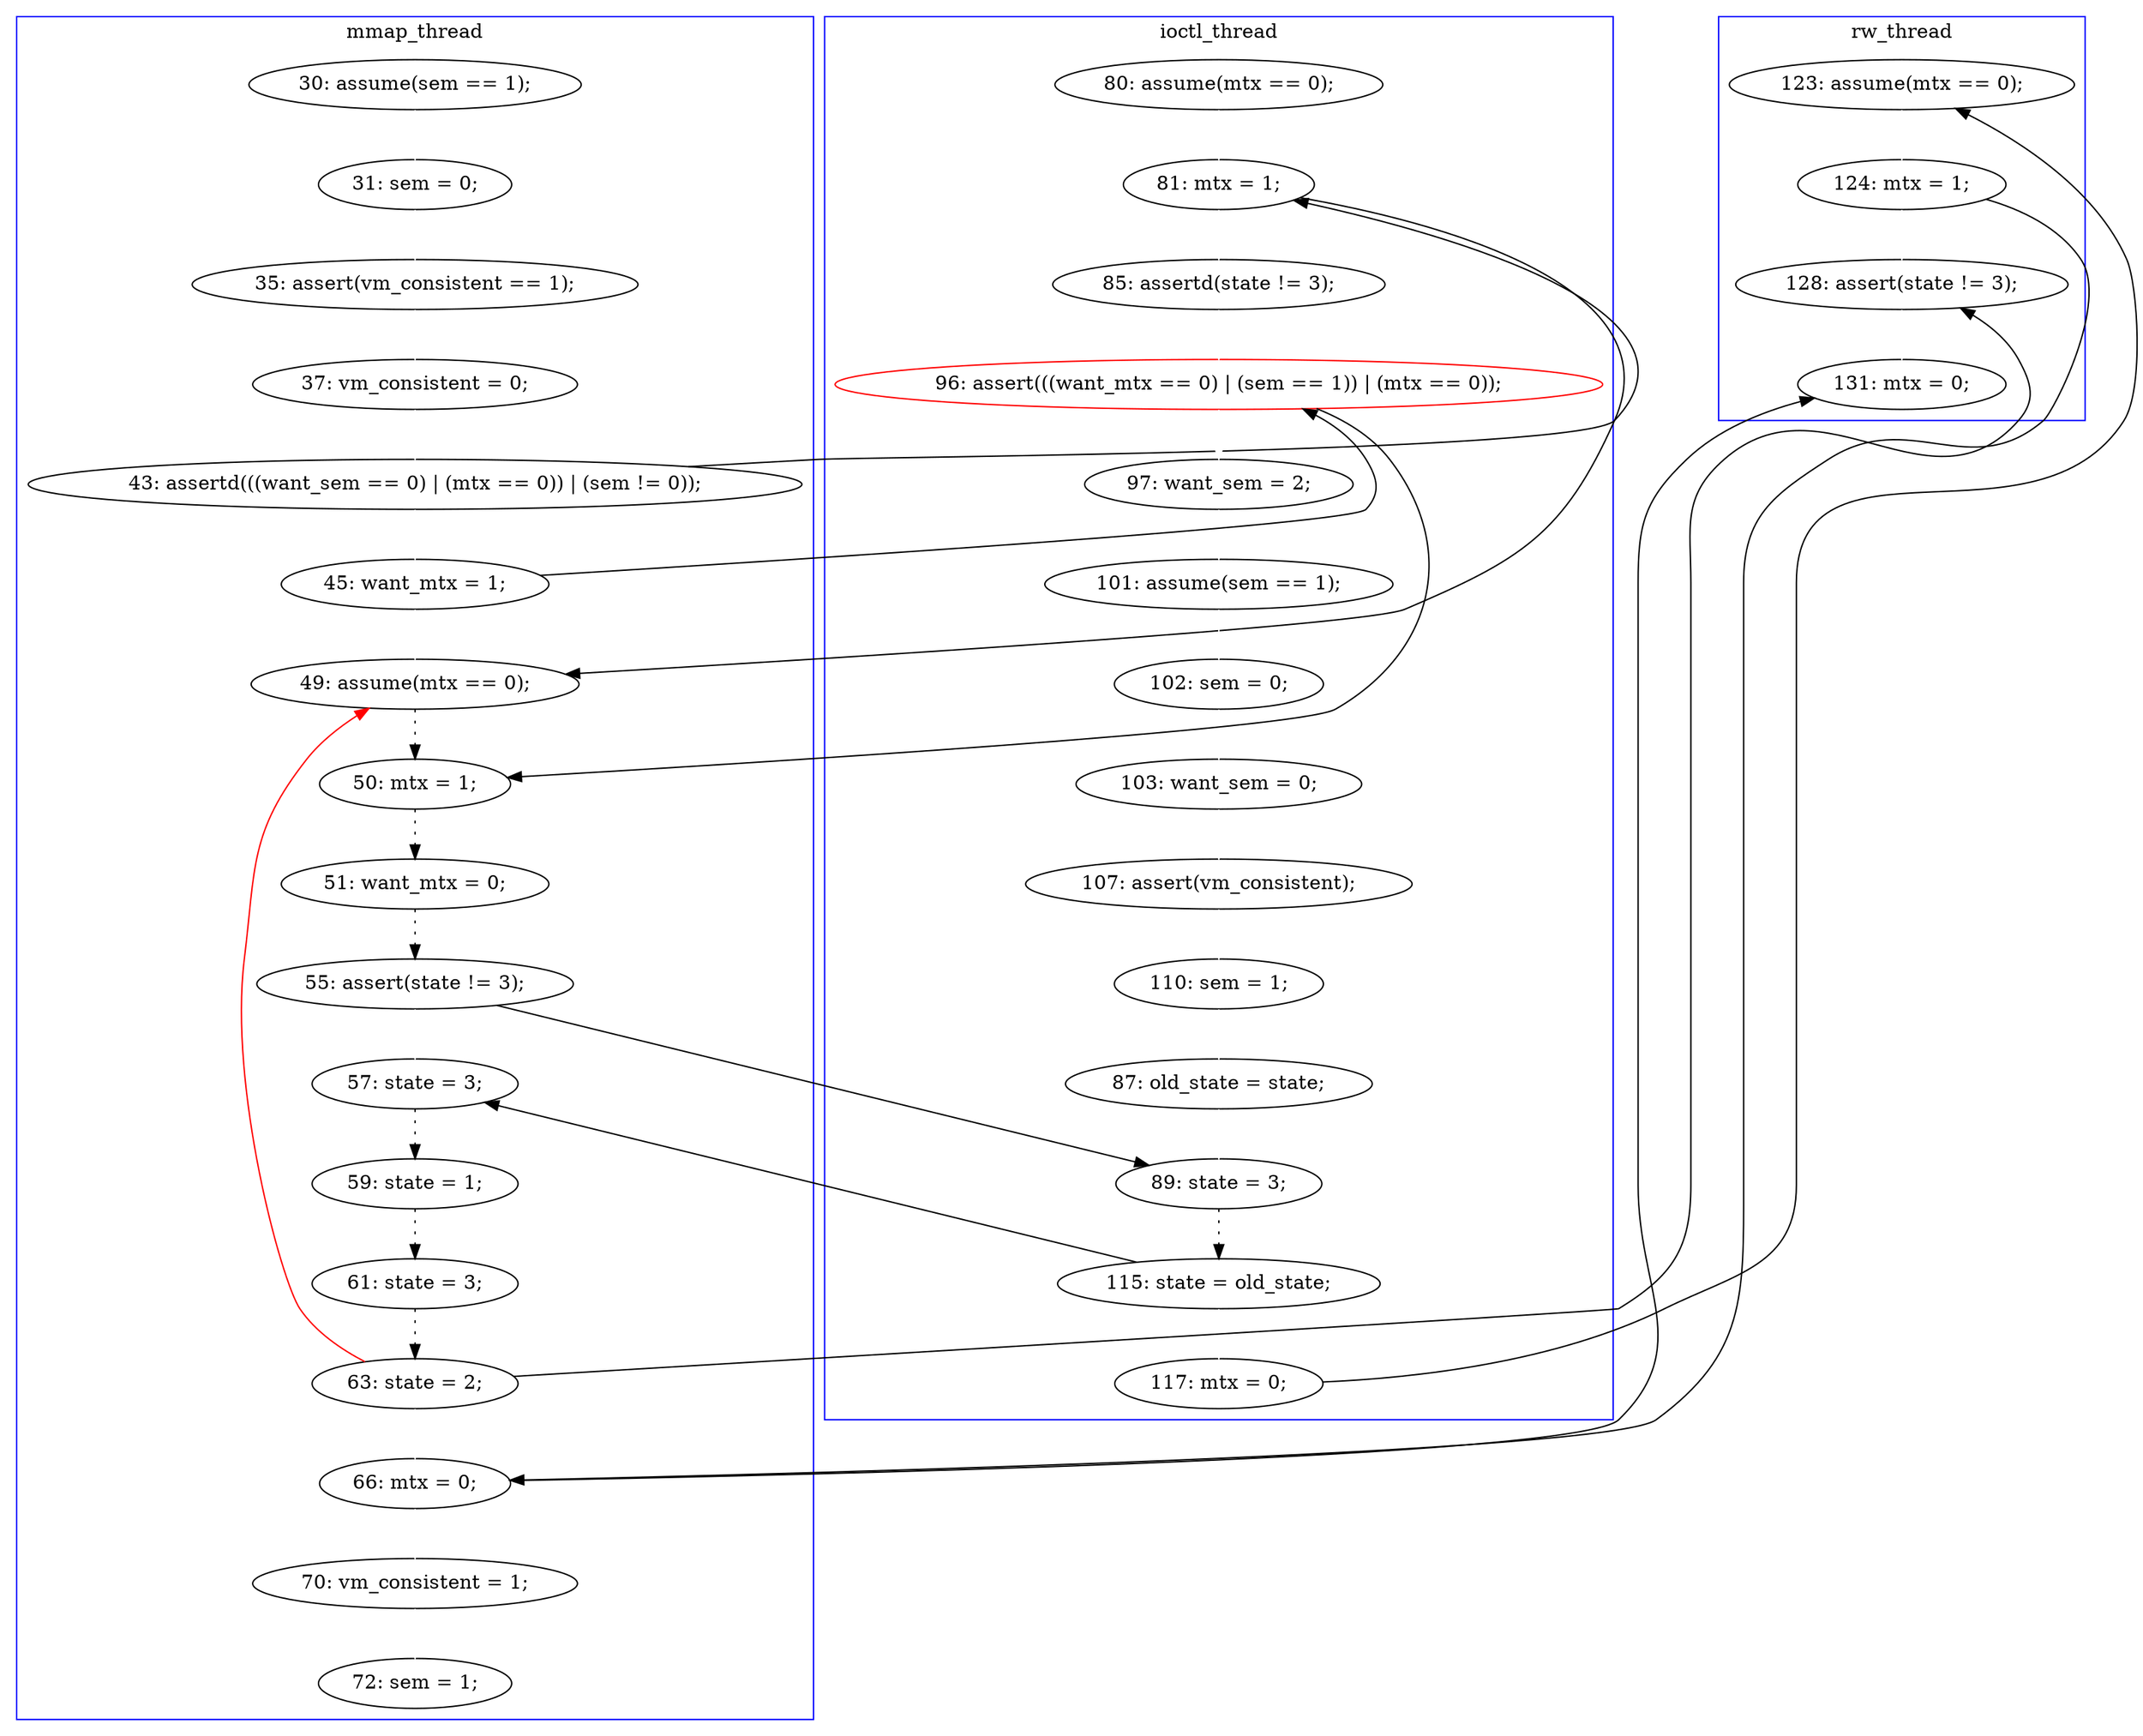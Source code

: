 digraph Counterexample {
	11 -> 12 [color = white, style = solid]
	19 -> 20 [color = white, style = solid]
	48 -> 53 [color = white, style = solid]
	24 -> 25 [color = white, style = solid]
	28 -> 32 [color = white, style = solid]
	32 -> 34 [color = white, style = solid]
	35 -> 36 [color = black, style = dotted]
	45 -> 46 [color = black, style = dotted]
	25 -> 26 [color = white, style = solid]
	34 -> 35 [color = white, style = solid]
	30 -> 31 [color = black, style = dotted]
	31 -> 33 [color = black, style = dotted]
	40 -> 49 [color = white, style = solid]
	16 -> 29 [color = white, style = solid]
	13 -> 14 [color = white, style = solid]
	36 -> 37 [color = white, style = solid]
	46 -> 47 [color = white, style = solid]
	12 -> 13 [color = white, style = solid]
	20 -> 21 [color = white, style = solid]
	20 -> 29 [color = black, style = solid, constraint = false]
	15 -> 20 [color = black, style = solid, constraint = false]
	33 -> 41 [color = white, style = solid]
	33 -> 35 [color = black, style = solid, constraint = false]
	43 -> 45 [color = black, style = dotted]
	46 -> 49 [color = black, style = solid, constraint = false]
	14 -> 15 [color = white, style = solid]
	40 -> 47 [color = black, style = solid, constraint = false]
	23 -> 30 [color = black, style = solid, constraint = false]
	15 -> 16 [color = white, style = solid]
	23 -> 24 [color = white, style = solid]
	39 -> 40 [color = white, style = solid]
	36 -> 41 [color = black, style = solid, constraint = false]
	47 -> 48 [color = white, style = solid]
	21 -> 23 [color = white, style = solid]
	37 -> 39 [color = black, style = solid, constraint = false]
	46 -> 29 [color = red, style = solid, constraint = false]
	26 -> 27 [color = white, style = solid]
	27 -> 28 [color = white, style = solid]
	41 -> 43 [color = black, style = dotted]
	49 -> 50 [color = white, style = solid]
	16 -> 23 [color = black, style = solid, constraint = false]
	47 -> 50 [color = black, style = solid, constraint = false]
	29 -> 30 [color = black, style = dotted]
	subgraph cluster1 {
		label = mmap_thread
		color = blue
		11  [label = "30: assume(sem == 1);"]
		41  [label = "57: state = 3;"]
		43  [label = "59: state = 1;"]
		47  [label = "66: mtx = 0;"]
		16  [label = "45: want_mtx = 1;"]
		45  [label = "61: state = 3;"]
		14  [label = "37: vm_consistent = 0;"]
		29  [label = "49: assume(mtx == 0);"]
		46  [label = "63: state = 2;"]
		15  [label = "43: assertd(((want_sem == 0) | (mtx == 0)) | (sem != 0));"]
		33  [label = "55: assert(state != 3);"]
		13  [label = "35: assert(vm_consistent == 1);"]
		30  [label = "50: mtx = 1;"]
		53  [label = "72: sem = 1;"]
		12  [label = "31: sem = 0;"]
		31  [label = "51: want_mtx = 0;"]
		48  [label = "70: vm_consistent = 1;"]
	}
	subgraph cluster2 {
		label = ioctl_thread
		color = blue
		20  [label = "81: mtx = 1;"]
		26  [label = "102: sem = 0;"]
		27  [label = "103: want_sem = 0;"]
		25  [label = "101: assume(sem == 1);"]
		21  [label = "85: assertd(state != 3);"]
		19  [label = "80: assume(mtx == 0);"]
		36  [label = "115: state = old_state;"]
		28  [label = "107: assert(vm_consistent);"]
		24  [label = "97: want_sem = 2;"]
		32  [label = "110: sem = 1;"]
		23  [label = "96: assert(((want_mtx == 0) | (sem == 1)) | (mtx == 0));", color = red]
		35  [label = "89: state = 3;"]
		37  [label = "117: mtx = 0;"]
		34  [label = "87: old_state = state;"]
	}
	subgraph cluster3 {
		label = rw_thread
		color = blue
		40  [label = "124: mtx = 1;"]
		50  [label = "131: mtx = 0;"]
		49  [label = "128: assert(state != 3);"]
		39  [label = "123: assume(mtx == 0);"]
	}
}